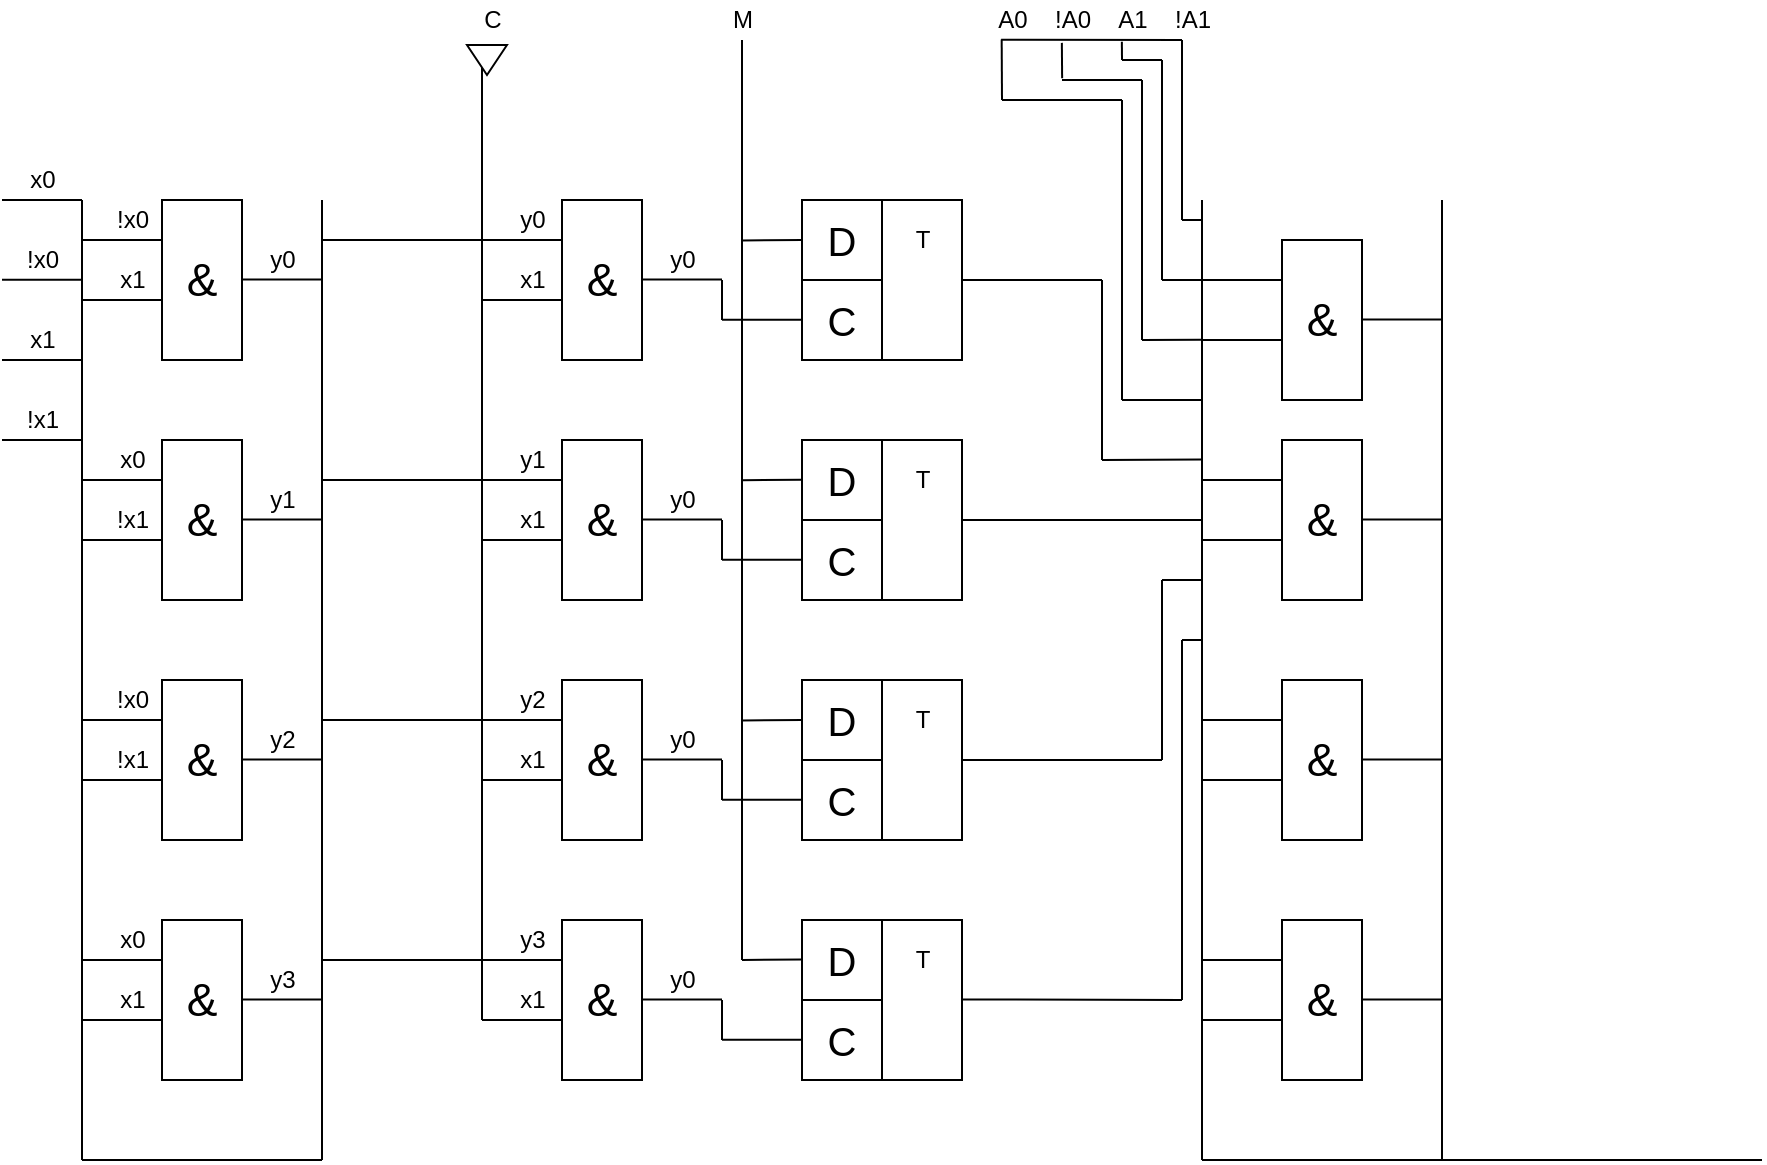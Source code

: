 <mxfile version="12.4.3" type="github" pages="1">
  <diagram name="Page-1" id="2a216829-ef6e-dabb-86c1-c78162f3ba2b">
    <mxGraphModel dx="1616" dy="945" grid="1" gridSize="10" guides="1" tooltips="1" connect="1" arrows="1" fold="1" page="1" pageScale="1" pageWidth="850" pageHeight="1100" background="#ffffff" math="0" shadow="0">
      <root>
        <mxCell id="0"/>
        <mxCell id="1" parent="0"/>
        <mxCell id="ekykvrXrYyQtkSd145x7-1" value="" style="endArrow=none;html=1;" edge="1" parent="1">
          <mxGeometry width="50" height="50" relative="1" as="geometry">
            <mxPoint x="200" y="600" as="sourcePoint"/>
            <mxPoint x="200" y="120" as="targetPoint"/>
          </mxGeometry>
        </mxCell>
        <mxCell id="ekykvrXrYyQtkSd145x7-2" value="&lt;font style=&quot;font-size: 23px&quot;&gt;&amp;amp;&lt;/font&gt;" style="rounded=0;whiteSpace=wrap;html=1;" vertex="1" parent="1">
          <mxGeometry x="240" y="120" width="40" height="80" as="geometry"/>
        </mxCell>
        <mxCell id="ekykvrXrYyQtkSd145x7-3" value="" style="endArrow=none;html=1;entryX=0;entryY=0.25;entryDx=0;entryDy=0;" edge="1" parent="1" target="ekykvrXrYyQtkSd145x7-2">
          <mxGeometry width="50" height="50" relative="1" as="geometry">
            <mxPoint x="200" y="140" as="sourcePoint"/>
            <mxPoint x="250" y="90" as="targetPoint"/>
          </mxGeometry>
        </mxCell>
        <mxCell id="ekykvrXrYyQtkSd145x7-4" value="" style="endArrow=none;html=1;entryX=0;entryY=0.25;entryDx=0;entryDy=0;" edge="1" parent="1">
          <mxGeometry width="50" height="50" relative="1" as="geometry">
            <mxPoint x="200" y="170" as="sourcePoint"/>
            <mxPoint x="240" y="170" as="targetPoint"/>
          </mxGeometry>
        </mxCell>
        <mxCell id="ekykvrXrYyQtkSd145x7-5" value="" style="endArrow=none;html=1;entryX=0;entryY=0.25;entryDx=0;entryDy=0;" edge="1" parent="1">
          <mxGeometry width="50" height="50" relative="1" as="geometry">
            <mxPoint x="160" y="120" as="sourcePoint"/>
            <mxPoint x="200" y="120" as="targetPoint"/>
          </mxGeometry>
        </mxCell>
        <mxCell id="ekykvrXrYyQtkSd145x7-6" value="" style="endArrow=none;html=1;entryX=0;entryY=0.25;entryDx=0;entryDy=0;" edge="1" parent="1">
          <mxGeometry width="50" height="50" relative="1" as="geometry">
            <mxPoint x="160" y="159.88" as="sourcePoint"/>
            <mxPoint x="200" y="159.88" as="targetPoint"/>
          </mxGeometry>
        </mxCell>
        <mxCell id="ekykvrXrYyQtkSd145x7-7" value="" style="endArrow=none;html=1;entryX=0;entryY=0.25;entryDx=0;entryDy=0;" edge="1" parent="1">
          <mxGeometry width="50" height="50" relative="1" as="geometry">
            <mxPoint x="160" y="200" as="sourcePoint"/>
            <mxPoint x="200" y="200" as="targetPoint"/>
          </mxGeometry>
        </mxCell>
        <mxCell id="ekykvrXrYyQtkSd145x7-8" value="" style="endArrow=none;html=1;entryX=0;entryY=0.25;entryDx=0;entryDy=0;" edge="1" parent="1">
          <mxGeometry width="50" height="50" relative="1" as="geometry">
            <mxPoint x="160" y="240" as="sourcePoint"/>
            <mxPoint x="200" y="240" as="targetPoint"/>
          </mxGeometry>
        </mxCell>
        <mxCell id="ekykvrXrYyQtkSd145x7-9" value="x0" style="text;html=1;align=center;verticalAlign=middle;resizable=0;points=[];;autosize=1;" vertex="1" parent="1">
          <mxGeometry x="165" y="100" width="30" height="20" as="geometry"/>
        </mxCell>
        <mxCell id="ekykvrXrYyQtkSd145x7-10" value="!x0" style="text;html=1;align=center;verticalAlign=middle;resizable=0;points=[];;autosize=1;" vertex="1" parent="1">
          <mxGeometry x="165" y="140" width="30" height="20" as="geometry"/>
        </mxCell>
        <mxCell id="ekykvrXrYyQtkSd145x7-12" value="x1" style="text;html=1;align=center;verticalAlign=middle;resizable=0;points=[];;autosize=1;" vertex="1" parent="1">
          <mxGeometry x="165" y="180" width="30" height="20" as="geometry"/>
        </mxCell>
        <mxCell id="ekykvrXrYyQtkSd145x7-13" value="!x1" style="text;html=1;align=center;verticalAlign=middle;resizable=0;points=[];;autosize=1;" vertex="1" parent="1">
          <mxGeometry x="165" y="220" width="30" height="20" as="geometry"/>
        </mxCell>
        <mxCell id="ekykvrXrYyQtkSd145x7-14" value="!x0" style="text;html=1;align=center;verticalAlign=middle;resizable=0;points=[];;autosize=1;" vertex="1" parent="1">
          <mxGeometry x="210" y="120" width="30" height="20" as="geometry"/>
        </mxCell>
        <mxCell id="ekykvrXrYyQtkSd145x7-15" value="x1" style="text;html=1;align=center;verticalAlign=middle;resizable=0;points=[];;autosize=1;" vertex="1" parent="1">
          <mxGeometry x="210" y="150" width="30" height="20" as="geometry"/>
        </mxCell>
        <mxCell id="ekykvrXrYyQtkSd145x7-16" value="" style="endArrow=none;html=1;entryX=0;entryY=0.25;entryDx=0;entryDy=0;" edge="1" parent="1">
          <mxGeometry width="50" height="50" relative="1" as="geometry">
            <mxPoint x="280" y="159.72" as="sourcePoint"/>
            <mxPoint x="320" y="159.72" as="targetPoint"/>
          </mxGeometry>
        </mxCell>
        <mxCell id="ekykvrXrYyQtkSd145x7-17" value="&lt;font style=&quot;font-size: 23px&quot;&gt;&amp;amp;&lt;/font&gt;" style="rounded=0;whiteSpace=wrap;html=1;" vertex="1" parent="1">
          <mxGeometry x="240" y="240" width="40" height="80" as="geometry"/>
        </mxCell>
        <mxCell id="ekykvrXrYyQtkSd145x7-18" value="" style="endArrow=none;html=1;entryX=0;entryY=0.25;entryDx=0;entryDy=0;" edge="1" target="ekykvrXrYyQtkSd145x7-17" parent="1">
          <mxGeometry width="50" height="50" relative="1" as="geometry">
            <mxPoint x="200" y="260" as="sourcePoint"/>
            <mxPoint x="250" y="210" as="targetPoint"/>
          </mxGeometry>
        </mxCell>
        <mxCell id="ekykvrXrYyQtkSd145x7-19" value="" style="endArrow=none;html=1;entryX=0;entryY=0.25;entryDx=0;entryDy=0;" edge="1" parent="1">
          <mxGeometry width="50" height="50" relative="1" as="geometry">
            <mxPoint x="200" y="290" as="sourcePoint"/>
            <mxPoint x="240" y="290" as="targetPoint"/>
          </mxGeometry>
        </mxCell>
        <mxCell id="ekykvrXrYyQtkSd145x7-20" value="x0" style="text;html=1;align=center;verticalAlign=middle;resizable=0;points=[];;autosize=1;" vertex="1" parent="1">
          <mxGeometry x="210" y="240" width="30" height="20" as="geometry"/>
        </mxCell>
        <mxCell id="ekykvrXrYyQtkSd145x7-21" value="!x1" style="text;html=1;align=center;verticalAlign=middle;resizable=0;points=[];;autosize=1;" vertex="1" parent="1">
          <mxGeometry x="210" y="270" width="30" height="20" as="geometry"/>
        </mxCell>
        <mxCell id="ekykvrXrYyQtkSd145x7-22" value="" style="endArrow=none;html=1;entryX=0;entryY=0.25;entryDx=0;entryDy=0;" edge="1" parent="1">
          <mxGeometry width="50" height="50" relative="1" as="geometry">
            <mxPoint x="280" y="279.72" as="sourcePoint"/>
            <mxPoint x="320" y="279.72" as="targetPoint"/>
          </mxGeometry>
        </mxCell>
        <mxCell id="ekykvrXrYyQtkSd145x7-23" value="&lt;font style=&quot;font-size: 23px&quot;&gt;&amp;amp;&lt;/font&gt;" style="rounded=0;whiteSpace=wrap;html=1;" vertex="1" parent="1">
          <mxGeometry x="240" y="360" width="40" height="80" as="geometry"/>
        </mxCell>
        <mxCell id="ekykvrXrYyQtkSd145x7-24" value="" style="endArrow=none;html=1;entryX=0;entryY=0.25;entryDx=0;entryDy=0;" edge="1" target="ekykvrXrYyQtkSd145x7-23" parent="1">
          <mxGeometry width="50" height="50" relative="1" as="geometry">
            <mxPoint x="200" y="380" as="sourcePoint"/>
            <mxPoint x="250" y="330" as="targetPoint"/>
          </mxGeometry>
        </mxCell>
        <mxCell id="ekykvrXrYyQtkSd145x7-25" value="" style="endArrow=none;html=1;entryX=0;entryY=0.25;entryDx=0;entryDy=0;" edge="1" parent="1">
          <mxGeometry width="50" height="50" relative="1" as="geometry">
            <mxPoint x="200" y="410" as="sourcePoint"/>
            <mxPoint x="240" y="410" as="targetPoint"/>
          </mxGeometry>
        </mxCell>
        <mxCell id="ekykvrXrYyQtkSd145x7-26" value="!x0" style="text;html=1;align=center;verticalAlign=middle;resizable=0;points=[];;autosize=1;" vertex="1" parent="1">
          <mxGeometry x="210" y="360" width="30" height="20" as="geometry"/>
        </mxCell>
        <mxCell id="ekykvrXrYyQtkSd145x7-27" value="!x1" style="text;html=1;align=center;verticalAlign=middle;resizable=0;points=[];;autosize=1;" vertex="1" parent="1">
          <mxGeometry x="210" y="390" width="30" height="20" as="geometry"/>
        </mxCell>
        <mxCell id="ekykvrXrYyQtkSd145x7-28" value="" style="endArrow=none;html=1;entryX=0;entryY=0.25;entryDx=0;entryDy=0;" edge="1" parent="1">
          <mxGeometry width="50" height="50" relative="1" as="geometry">
            <mxPoint x="280" y="399.72" as="sourcePoint"/>
            <mxPoint x="320" y="399.72" as="targetPoint"/>
          </mxGeometry>
        </mxCell>
        <mxCell id="ekykvrXrYyQtkSd145x7-29" value="&lt;font style=&quot;font-size: 23px&quot;&gt;&amp;amp;&lt;/font&gt;" style="rounded=0;whiteSpace=wrap;html=1;" vertex="1" parent="1">
          <mxGeometry x="240" y="480" width="40" height="80" as="geometry"/>
        </mxCell>
        <mxCell id="ekykvrXrYyQtkSd145x7-30" value="" style="endArrow=none;html=1;entryX=0;entryY=0.25;entryDx=0;entryDy=0;" edge="1" target="ekykvrXrYyQtkSd145x7-29" parent="1">
          <mxGeometry width="50" height="50" relative="1" as="geometry">
            <mxPoint x="200" y="500" as="sourcePoint"/>
            <mxPoint x="250" y="450" as="targetPoint"/>
          </mxGeometry>
        </mxCell>
        <mxCell id="ekykvrXrYyQtkSd145x7-31" value="" style="endArrow=none;html=1;entryX=0;entryY=0.25;entryDx=0;entryDy=0;" edge="1" parent="1">
          <mxGeometry width="50" height="50" relative="1" as="geometry">
            <mxPoint x="200" y="530" as="sourcePoint"/>
            <mxPoint x="240" y="530" as="targetPoint"/>
          </mxGeometry>
        </mxCell>
        <mxCell id="ekykvrXrYyQtkSd145x7-32" value="x0" style="text;html=1;align=center;verticalAlign=middle;resizable=0;points=[];;autosize=1;" vertex="1" parent="1">
          <mxGeometry x="210" y="480" width="30" height="20" as="geometry"/>
        </mxCell>
        <mxCell id="ekykvrXrYyQtkSd145x7-33" value="x1" style="text;html=1;align=center;verticalAlign=middle;resizable=0;points=[];;autosize=1;" vertex="1" parent="1">
          <mxGeometry x="210" y="510" width="30" height="20" as="geometry"/>
        </mxCell>
        <mxCell id="ekykvrXrYyQtkSd145x7-34" value="" style="endArrow=none;html=1;entryX=0;entryY=0.25;entryDx=0;entryDy=0;" edge="1" parent="1">
          <mxGeometry width="50" height="50" relative="1" as="geometry">
            <mxPoint x="280" y="519.72" as="sourcePoint"/>
            <mxPoint x="320" y="519.72" as="targetPoint"/>
          </mxGeometry>
        </mxCell>
        <mxCell id="ekykvrXrYyQtkSd145x7-35" value="" style="endArrow=none;html=1;" edge="1" parent="1">
          <mxGeometry width="50" height="50" relative="1" as="geometry">
            <mxPoint x="200" y="600" as="sourcePoint"/>
            <mxPoint x="320" y="600" as="targetPoint"/>
          </mxGeometry>
        </mxCell>
        <mxCell id="ekykvrXrYyQtkSd145x7-36" value="" style="endArrow=none;html=1;" edge="1" parent="1">
          <mxGeometry width="50" height="50" relative="1" as="geometry">
            <mxPoint x="320" y="600" as="sourcePoint"/>
            <mxPoint x="320" y="120" as="targetPoint"/>
          </mxGeometry>
        </mxCell>
        <mxCell id="ekykvrXrYyQtkSd145x7-37" value="y0" style="text;html=1;align=center;verticalAlign=middle;resizable=0;points=[];;autosize=1;" vertex="1" parent="1">
          <mxGeometry x="285" y="140" width="30" height="20" as="geometry"/>
        </mxCell>
        <mxCell id="ekykvrXrYyQtkSd145x7-38" value="y1" style="text;html=1;align=center;verticalAlign=middle;resizable=0;points=[];;autosize=1;" vertex="1" parent="1">
          <mxGeometry x="285" y="260" width="30" height="20" as="geometry"/>
        </mxCell>
        <mxCell id="ekykvrXrYyQtkSd145x7-39" value="y2" style="text;html=1;align=center;verticalAlign=middle;resizable=0;points=[];;autosize=1;" vertex="1" parent="1">
          <mxGeometry x="285" y="380" width="30" height="20" as="geometry"/>
        </mxCell>
        <mxCell id="ekykvrXrYyQtkSd145x7-40" value="y3" style="text;html=1;align=center;verticalAlign=middle;resizable=0;points=[];;autosize=1;" vertex="1" parent="1">
          <mxGeometry x="285" y="500" width="30" height="20" as="geometry"/>
        </mxCell>
        <mxCell id="ekykvrXrYyQtkSd145x7-41" value="&lt;font style=&quot;font-size: 23px&quot;&gt;&amp;amp;&lt;/font&gt;" style="rounded=0;whiteSpace=wrap;html=1;" vertex="1" parent="1">
          <mxGeometry x="440" y="120" width="40" height="80" as="geometry"/>
        </mxCell>
        <mxCell id="ekykvrXrYyQtkSd145x7-42" value="" style="endArrow=none;html=1;entryX=0;entryY=0.25;entryDx=0;entryDy=0;" edge="1" target="ekykvrXrYyQtkSd145x7-41" parent="1">
          <mxGeometry width="50" height="50" relative="1" as="geometry">
            <mxPoint x="320" y="140" as="sourcePoint"/>
            <mxPoint x="450" y="90" as="targetPoint"/>
          </mxGeometry>
        </mxCell>
        <mxCell id="ekykvrXrYyQtkSd145x7-43" value="" style="endArrow=none;html=1;entryX=0;entryY=0.25;entryDx=0;entryDy=0;" edge="1" parent="1">
          <mxGeometry width="50" height="50" relative="1" as="geometry">
            <mxPoint x="400" y="170" as="sourcePoint"/>
            <mxPoint x="440" y="170" as="targetPoint"/>
          </mxGeometry>
        </mxCell>
        <mxCell id="ekykvrXrYyQtkSd145x7-44" value="y0" style="text;html=1;align=center;verticalAlign=middle;resizable=0;points=[];;autosize=1;" vertex="1" parent="1">
          <mxGeometry x="410" y="120" width="30" height="20" as="geometry"/>
        </mxCell>
        <mxCell id="ekykvrXrYyQtkSd145x7-45" value="x1" style="text;html=1;align=center;verticalAlign=middle;resizable=0;points=[];;autosize=1;" vertex="1" parent="1">
          <mxGeometry x="410" y="150" width="30" height="20" as="geometry"/>
        </mxCell>
        <mxCell id="ekykvrXrYyQtkSd145x7-46" value="" style="endArrow=none;html=1;entryX=0;entryY=0.25;entryDx=0;entryDy=0;" edge="1" parent="1">
          <mxGeometry width="50" height="50" relative="1" as="geometry">
            <mxPoint x="480" y="159.72" as="sourcePoint"/>
            <mxPoint x="520" y="159.72" as="targetPoint"/>
          </mxGeometry>
        </mxCell>
        <mxCell id="ekykvrXrYyQtkSd145x7-47" value="y0" style="text;html=1;align=center;verticalAlign=middle;resizable=0;points=[];;autosize=1;" vertex="1" parent="1">
          <mxGeometry x="485" y="140" width="30" height="20" as="geometry"/>
        </mxCell>
        <mxCell id="ekykvrXrYyQtkSd145x7-48" value="&lt;font style=&quot;font-size: 23px&quot;&gt;&amp;amp;&lt;/font&gt;" style="rounded=0;whiteSpace=wrap;html=1;" vertex="1" parent="1">
          <mxGeometry x="440" y="240" width="40" height="80" as="geometry"/>
        </mxCell>
        <mxCell id="ekykvrXrYyQtkSd145x7-49" value="" style="endArrow=none;html=1;entryX=0;entryY=0.25;entryDx=0;entryDy=0;" edge="1" target="ekykvrXrYyQtkSd145x7-48" parent="1">
          <mxGeometry width="50" height="50" relative="1" as="geometry">
            <mxPoint x="320" y="260" as="sourcePoint"/>
            <mxPoint x="450" y="210" as="targetPoint"/>
          </mxGeometry>
        </mxCell>
        <mxCell id="ekykvrXrYyQtkSd145x7-50" value="" style="endArrow=none;html=1;entryX=0;entryY=0.25;entryDx=0;entryDy=0;" edge="1" parent="1">
          <mxGeometry width="50" height="50" relative="1" as="geometry">
            <mxPoint x="400" y="290" as="sourcePoint"/>
            <mxPoint x="440" y="290" as="targetPoint"/>
          </mxGeometry>
        </mxCell>
        <mxCell id="ekykvrXrYyQtkSd145x7-51" value="y1" style="text;html=1;align=center;verticalAlign=middle;resizable=0;points=[];;autosize=1;" vertex="1" parent="1">
          <mxGeometry x="410" y="240" width="30" height="20" as="geometry"/>
        </mxCell>
        <mxCell id="ekykvrXrYyQtkSd145x7-52" value="x1" style="text;html=1;align=center;verticalAlign=middle;resizable=0;points=[];;autosize=1;" vertex="1" parent="1">
          <mxGeometry x="410" y="270" width="30" height="20" as="geometry"/>
        </mxCell>
        <mxCell id="ekykvrXrYyQtkSd145x7-53" value="" style="endArrow=none;html=1;entryX=0;entryY=0.25;entryDx=0;entryDy=0;" edge="1" parent="1">
          <mxGeometry width="50" height="50" relative="1" as="geometry">
            <mxPoint x="480" y="279.72" as="sourcePoint"/>
            <mxPoint x="520" y="279.72" as="targetPoint"/>
          </mxGeometry>
        </mxCell>
        <mxCell id="ekykvrXrYyQtkSd145x7-54" value="y0" style="text;html=1;align=center;verticalAlign=middle;resizable=0;points=[];;autosize=1;" vertex="1" parent="1">
          <mxGeometry x="485" y="260" width="30" height="20" as="geometry"/>
        </mxCell>
        <mxCell id="ekykvrXrYyQtkSd145x7-55" value="&lt;font style=&quot;font-size: 23px&quot;&gt;&amp;amp;&lt;/font&gt;" style="rounded=0;whiteSpace=wrap;html=1;" vertex="1" parent="1">
          <mxGeometry x="440" y="360" width="40" height="80" as="geometry"/>
        </mxCell>
        <mxCell id="ekykvrXrYyQtkSd145x7-56" value="" style="endArrow=none;html=1;entryX=0;entryY=0.25;entryDx=0;entryDy=0;" edge="1" target="ekykvrXrYyQtkSd145x7-55" parent="1">
          <mxGeometry width="50" height="50" relative="1" as="geometry">
            <mxPoint x="320" y="380" as="sourcePoint"/>
            <mxPoint x="450" y="330" as="targetPoint"/>
          </mxGeometry>
        </mxCell>
        <mxCell id="ekykvrXrYyQtkSd145x7-57" value="" style="endArrow=none;html=1;entryX=0;entryY=0.25;entryDx=0;entryDy=0;" edge="1" parent="1">
          <mxGeometry width="50" height="50" relative="1" as="geometry">
            <mxPoint x="400" y="410" as="sourcePoint"/>
            <mxPoint x="440" y="410" as="targetPoint"/>
          </mxGeometry>
        </mxCell>
        <mxCell id="ekykvrXrYyQtkSd145x7-58" value="y2" style="text;html=1;align=center;verticalAlign=middle;resizable=0;points=[];;autosize=1;" vertex="1" parent="1">
          <mxGeometry x="410" y="360" width="30" height="20" as="geometry"/>
        </mxCell>
        <mxCell id="ekykvrXrYyQtkSd145x7-59" value="x1" style="text;html=1;align=center;verticalAlign=middle;resizable=0;points=[];;autosize=1;" vertex="1" parent="1">
          <mxGeometry x="410" y="390" width="30" height="20" as="geometry"/>
        </mxCell>
        <mxCell id="ekykvrXrYyQtkSd145x7-60" value="" style="endArrow=none;html=1;entryX=0;entryY=0.25;entryDx=0;entryDy=0;" edge="1" parent="1">
          <mxGeometry width="50" height="50" relative="1" as="geometry">
            <mxPoint x="480" y="399.72" as="sourcePoint"/>
            <mxPoint x="520" y="399.72" as="targetPoint"/>
          </mxGeometry>
        </mxCell>
        <mxCell id="ekykvrXrYyQtkSd145x7-61" value="y0" style="text;html=1;align=center;verticalAlign=middle;resizable=0;points=[];;autosize=1;" vertex="1" parent="1">
          <mxGeometry x="485" y="380" width="30" height="20" as="geometry"/>
        </mxCell>
        <mxCell id="ekykvrXrYyQtkSd145x7-62" value="&lt;font style=&quot;font-size: 23px&quot;&gt;&amp;amp;&lt;/font&gt;" style="rounded=0;whiteSpace=wrap;html=1;" vertex="1" parent="1">
          <mxGeometry x="440" y="480" width="40" height="80" as="geometry"/>
        </mxCell>
        <mxCell id="ekykvrXrYyQtkSd145x7-63" value="" style="endArrow=none;html=1;entryX=0;entryY=0.25;entryDx=0;entryDy=0;" edge="1" target="ekykvrXrYyQtkSd145x7-62" parent="1">
          <mxGeometry width="50" height="50" relative="1" as="geometry">
            <mxPoint x="320" y="500" as="sourcePoint"/>
            <mxPoint x="450" y="450" as="targetPoint"/>
          </mxGeometry>
        </mxCell>
        <mxCell id="ekykvrXrYyQtkSd145x7-64" value="" style="endArrow=none;html=1;entryX=0;entryY=0.25;entryDx=0;entryDy=0;" edge="1" parent="1">
          <mxGeometry width="50" height="50" relative="1" as="geometry">
            <mxPoint x="400" y="530" as="sourcePoint"/>
            <mxPoint x="440" y="530" as="targetPoint"/>
          </mxGeometry>
        </mxCell>
        <mxCell id="ekykvrXrYyQtkSd145x7-65" value="y3" style="text;html=1;align=center;verticalAlign=middle;resizable=0;points=[];;autosize=1;" vertex="1" parent="1">
          <mxGeometry x="410" y="480" width="30" height="20" as="geometry"/>
        </mxCell>
        <mxCell id="ekykvrXrYyQtkSd145x7-66" value="x1" style="text;html=1;align=center;verticalAlign=middle;resizable=0;points=[];;autosize=1;" vertex="1" parent="1">
          <mxGeometry x="410" y="510" width="30" height="20" as="geometry"/>
        </mxCell>
        <mxCell id="ekykvrXrYyQtkSd145x7-67" value="" style="endArrow=none;html=1;entryX=0;entryY=0.25;entryDx=0;entryDy=0;" edge="1" parent="1">
          <mxGeometry width="50" height="50" relative="1" as="geometry">
            <mxPoint x="480" y="519.72" as="sourcePoint"/>
            <mxPoint x="520" y="519.72" as="targetPoint"/>
          </mxGeometry>
        </mxCell>
        <mxCell id="ekykvrXrYyQtkSd145x7-68" value="y0" style="text;html=1;align=center;verticalAlign=middle;resizable=0;points=[];;autosize=1;" vertex="1" parent="1">
          <mxGeometry x="485" y="500" width="30" height="20" as="geometry"/>
        </mxCell>
        <mxCell id="ekykvrXrYyQtkSd145x7-69" value="" style="endArrow=none;html=1;" edge="1" parent="1">
          <mxGeometry width="50" height="50" relative="1" as="geometry">
            <mxPoint x="400" y="530" as="sourcePoint"/>
            <mxPoint x="400" y="50.0" as="targetPoint"/>
          </mxGeometry>
        </mxCell>
        <mxCell id="ekykvrXrYyQtkSd145x7-70" value="" style="triangle;whiteSpace=wrap;html=1;rotation=90;" vertex="1" parent="1">
          <mxGeometry x="395" y="40" width="15" height="20" as="geometry"/>
        </mxCell>
        <mxCell id="ekykvrXrYyQtkSd145x7-71" value="C" style="text;html=1;align=center;verticalAlign=middle;resizable=0;points=[];;autosize=1;" vertex="1" parent="1">
          <mxGeometry x="395" y="20" width="20" height="20" as="geometry"/>
        </mxCell>
        <mxCell id="ekykvrXrYyQtkSd145x7-72" value="" style="rounded=0;whiteSpace=wrap;html=1;" vertex="1" parent="1">
          <mxGeometry x="560" y="120" width="80" height="80" as="geometry"/>
        </mxCell>
        <mxCell id="ekykvrXrYyQtkSd145x7-73" value="&lt;font style=&quot;font-size: 20px&quot;&gt;D&lt;/font&gt;" style="rounded=0;whiteSpace=wrap;html=1;" vertex="1" parent="1">
          <mxGeometry x="560" y="120" width="40" height="40" as="geometry"/>
        </mxCell>
        <mxCell id="ekykvrXrYyQtkSd145x7-74" value="&lt;font style=&quot;font-size: 20px&quot;&gt;C&lt;/font&gt;" style="rounded=0;whiteSpace=wrap;html=1;" vertex="1" parent="1">
          <mxGeometry x="560" y="160" width="40" height="40" as="geometry"/>
        </mxCell>
        <mxCell id="ekykvrXrYyQtkSd145x7-76" value="" style="rounded=0;whiteSpace=wrap;html=1;" vertex="1" parent="1">
          <mxGeometry x="560" y="240" width="80" height="80" as="geometry"/>
        </mxCell>
        <mxCell id="ekykvrXrYyQtkSd145x7-77" value="&lt;font style=&quot;font-size: 20px&quot;&gt;D&lt;/font&gt;" style="rounded=0;whiteSpace=wrap;html=1;" vertex="1" parent="1">
          <mxGeometry x="560" y="240" width="40" height="40" as="geometry"/>
        </mxCell>
        <mxCell id="ekykvrXrYyQtkSd145x7-78" value="&lt;font style=&quot;font-size: 20px&quot;&gt;C&lt;/font&gt;" style="rounded=0;whiteSpace=wrap;html=1;" vertex="1" parent="1">
          <mxGeometry x="560" y="280" width="40" height="40" as="geometry"/>
        </mxCell>
        <mxCell id="ekykvrXrYyQtkSd145x7-79" value="" style="rounded=0;whiteSpace=wrap;html=1;" vertex="1" parent="1">
          <mxGeometry x="560" y="360" width="80" height="80" as="geometry"/>
        </mxCell>
        <mxCell id="ekykvrXrYyQtkSd145x7-80" value="&lt;font style=&quot;font-size: 20px&quot;&gt;D&lt;/font&gt;" style="rounded=0;whiteSpace=wrap;html=1;" vertex="1" parent="1">
          <mxGeometry x="560" y="360" width="40" height="40" as="geometry"/>
        </mxCell>
        <mxCell id="ekykvrXrYyQtkSd145x7-81" value="&lt;font style=&quot;font-size: 20px&quot;&gt;C&lt;/font&gt;" style="rounded=0;whiteSpace=wrap;html=1;" vertex="1" parent="1">
          <mxGeometry x="560" y="400" width="40" height="40" as="geometry"/>
        </mxCell>
        <mxCell id="ekykvrXrYyQtkSd145x7-82" value="" style="rounded=0;whiteSpace=wrap;html=1;" vertex="1" parent="1">
          <mxGeometry x="560" y="480" width="80" height="80" as="geometry"/>
        </mxCell>
        <mxCell id="ekykvrXrYyQtkSd145x7-83" value="&lt;font style=&quot;font-size: 20px&quot;&gt;D&lt;/font&gt;" style="rounded=0;whiteSpace=wrap;html=1;" vertex="1" parent="1">
          <mxGeometry x="560" y="480" width="40" height="40" as="geometry"/>
        </mxCell>
        <mxCell id="ekykvrXrYyQtkSd145x7-84" value="&lt;font style=&quot;font-size: 20px&quot;&gt;C&lt;/font&gt;" style="rounded=0;whiteSpace=wrap;html=1;" vertex="1" parent="1">
          <mxGeometry x="560" y="520" width="40" height="40" as="geometry"/>
        </mxCell>
        <mxCell id="ekykvrXrYyQtkSd145x7-85" value="" style="endArrow=none;html=1;" edge="1" parent="1">
          <mxGeometry width="50" height="50" relative="1" as="geometry">
            <mxPoint x="520" y="180" as="sourcePoint"/>
            <mxPoint x="520" y="160" as="targetPoint"/>
          </mxGeometry>
        </mxCell>
        <mxCell id="ekykvrXrYyQtkSd145x7-87" value="" style="endArrow=none;html=1;entryX=0;entryY=0.25;entryDx=0;entryDy=0;" edge="1" parent="1">
          <mxGeometry width="50" height="50" relative="1" as="geometry">
            <mxPoint x="520" y="179.83" as="sourcePoint"/>
            <mxPoint x="560" y="179.83" as="targetPoint"/>
          </mxGeometry>
        </mxCell>
        <mxCell id="ekykvrXrYyQtkSd145x7-88" value="" style="endArrow=none;html=1;" edge="1" parent="1">
          <mxGeometry width="50" height="50" relative="1" as="geometry">
            <mxPoint x="520" y="300" as="sourcePoint"/>
            <mxPoint x="520" y="280" as="targetPoint"/>
          </mxGeometry>
        </mxCell>
        <mxCell id="ekykvrXrYyQtkSd145x7-89" value="" style="endArrow=none;html=1;entryX=0;entryY=0.25;entryDx=0;entryDy=0;" edge="1" parent="1">
          <mxGeometry width="50" height="50" relative="1" as="geometry">
            <mxPoint x="520" y="299.83" as="sourcePoint"/>
            <mxPoint x="560" y="299.83" as="targetPoint"/>
          </mxGeometry>
        </mxCell>
        <mxCell id="ekykvrXrYyQtkSd145x7-90" value="" style="endArrow=none;html=1;" edge="1" parent="1">
          <mxGeometry width="50" height="50" relative="1" as="geometry">
            <mxPoint x="520" y="420" as="sourcePoint"/>
            <mxPoint x="520" y="400" as="targetPoint"/>
          </mxGeometry>
        </mxCell>
        <mxCell id="ekykvrXrYyQtkSd145x7-91" value="" style="endArrow=none;html=1;entryX=0;entryY=0.25;entryDx=0;entryDy=0;" edge="1" parent="1">
          <mxGeometry width="50" height="50" relative="1" as="geometry">
            <mxPoint x="520" y="419.83" as="sourcePoint"/>
            <mxPoint x="560" y="419.83" as="targetPoint"/>
          </mxGeometry>
        </mxCell>
        <mxCell id="ekykvrXrYyQtkSd145x7-92" value="" style="endArrow=none;html=1;" edge="1" parent="1">
          <mxGeometry width="50" height="50" relative="1" as="geometry">
            <mxPoint x="520" y="540" as="sourcePoint"/>
            <mxPoint x="520" y="520" as="targetPoint"/>
          </mxGeometry>
        </mxCell>
        <mxCell id="ekykvrXrYyQtkSd145x7-93" value="" style="endArrow=none;html=1;entryX=0;entryY=0.25;entryDx=0;entryDy=0;" edge="1" parent="1">
          <mxGeometry width="50" height="50" relative="1" as="geometry">
            <mxPoint x="520" y="539.83" as="sourcePoint"/>
            <mxPoint x="560" y="539.83" as="targetPoint"/>
          </mxGeometry>
        </mxCell>
        <mxCell id="ekykvrXrYyQtkSd145x7-94" value="" style="endArrow=none;html=1;" edge="1" parent="1">
          <mxGeometry width="50" height="50" relative="1" as="geometry">
            <mxPoint x="530" y="500" as="sourcePoint"/>
            <mxPoint x="530" y="40" as="targetPoint"/>
          </mxGeometry>
        </mxCell>
        <mxCell id="ekykvrXrYyQtkSd145x7-95" value="" style="endArrow=none;html=1;entryX=0;entryY=0.25;entryDx=0;entryDy=0;" edge="1" parent="1">
          <mxGeometry width="50" height="50" relative="1" as="geometry">
            <mxPoint x="530" y="500" as="sourcePoint"/>
            <mxPoint x="560" y="499.8" as="targetPoint"/>
          </mxGeometry>
        </mxCell>
        <mxCell id="ekykvrXrYyQtkSd145x7-96" value="" style="endArrow=none;html=1;entryX=0;entryY=0.25;entryDx=0;entryDy=0;" edge="1" parent="1">
          <mxGeometry width="50" height="50" relative="1" as="geometry">
            <mxPoint x="530" y="380.2" as="sourcePoint"/>
            <mxPoint x="560" y="380.0" as="targetPoint"/>
          </mxGeometry>
        </mxCell>
        <mxCell id="ekykvrXrYyQtkSd145x7-97" value="" style="endArrow=none;html=1;entryX=0;entryY=0.25;entryDx=0;entryDy=0;" edge="1" parent="1">
          <mxGeometry width="50" height="50" relative="1" as="geometry">
            <mxPoint x="530" y="260.08" as="sourcePoint"/>
            <mxPoint x="560" y="259.88" as="targetPoint"/>
          </mxGeometry>
        </mxCell>
        <mxCell id="ekykvrXrYyQtkSd145x7-98" value="" style="endArrow=none;html=1;entryX=0;entryY=0.25;entryDx=0;entryDy=0;" edge="1" parent="1">
          <mxGeometry width="50" height="50" relative="1" as="geometry">
            <mxPoint x="530" y="140.2" as="sourcePoint"/>
            <mxPoint x="560" y="140.0" as="targetPoint"/>
          </mxGeometry>
        </mxCell>
        <mxCell id="ekykvrXrYyQtkSd145x7-99" value="M" style="text;html=1;align=center;verticalAlign=middle;resizable=0;points=[];;autosize=1;" vertex="1" parent="1">
          <mxGeometry x="515" y="20" width="30" height="20" as="geometry"/>
        </mxCell>
        <mxCell id="ekykvrXrYyQtkSd145x7-100" value="T" style="text;html=1;align=center;verticalAlign=middle;resizable=0;points=[];;autosize=1;" vertex="1" parent="1">
          <mxGeometry x="610" y="130" width="20" height="20" as="geometry"/>
        </mxCell>
        <mxCell id="ekykvrXrYyQtkSd145x7-101" value="T" style="text;html=1;align=center;verticalAlign=middle;resizable=0;points=[];;autosize=1;" vertex="1" parent="1">
          <mxGeometry x="610" y="250" width="20" height="20" as="geometry"/>
        </mxCell>
        <mxCell id="ekykvrXrYyQtkSd145x7-102" value="T" style="text;html=1;align=center;verticalAlign=middle;resizable=0;points=[];;autosize=1;" vertex="1" parent="1">
          <mxGeometry x="610" y="370" width="20" height="20" as="geometry"/>
        </mxCell>
        <mxCell id="ekykvrXrYyQtkSd145x7-103" value="T" style="text;html=1;align=center;verticalAlign=middle;resizable=0;points=[];;autosize=1;" vertex="1" parent="1">
          <mxGeometry x="610" y="490" width="20" height="20" as="geometry"/>
        </mxCell>
        <mxCell id="ekykvrXrYyQtkSd145x7-104" value="" style="endArrow=none;html=1;" edge="1" parent="1">
          <mxGeometry width="50" height="50" relative="1" as="geometry">
            <mxPoint x="640" y="160" as="sourcePoint"/>
            <mxPoint x="710" y="160" as="targetPoint"/>
          </mxGeometry>
        </mxCell>
        <mxCell id="ekykvrXrYyQtkSd145x7-105" value="" style="endArrow=none;html=1;" edge="1" parent="1">
          <mxGeometry width="50" height="50" relative="1" as="geometry">
            <mxPoint x="640" y="280" as="sourcePoint"/>
            <mxPoint x="760" y="280" as="targetPoint"/>
          </mxGeometry>
        </mxCell>
        <mxCell id="ekykvrXrYyQtkSd145x7-106" value="" style="endArrow=none;html=1;" edge="1" parent="1">
          <mxGeometry width="50" height="50" relative="1" as="geometry">
            <mxPoint x="640" y="400" as="sourcePoint"/>
            <mxPoint x="740" y="400" as="targetPoint"/>
          </mxGeometry>
        </mxCell>
        <mxCell id="ekykvrXrYyQtkSd145x7-107" value="" style="endArrow=none;html=1;" edge="1" parent="1">
          <mxGeometry width="50" height="50" relative="1" as="geometry">
            <mxPoint x="640" y="519.72" as="sourcePoint"/>
            <mxPoint x="750" y="520" as="targetPoint"/>
          </mxGeometry>
        </mxCell>
        <mxCell id="ekykvrXrYyQtkSd145x7-108" value="" style="endArrow=none;html=1;" edge="1" parent="1">
          <mxGeometry width="50" height="50" relative="1" as="geometry">
            <mxPoint x="760" y="600" as="sourcePoint"/>
            <mxPoint x="760" y="120" as="targetPoint"/>
          </mxGeometry>
        </mxCell>
        <mxCell id="ekykvrXrYyQtkSd145x7-109" value="" style="endArrow=none;html=1;exitX=0.319;exitY=0.993;exitDx=0;exitDy=0;exitPerimeter=0;" edge="1" parent="1" source="ekykvrXrYyQtkSd145x7-115">
          <mxGeometry width="50" height="50" relative="1" as="geometry">
            <mxPoint x="560" y="40" as="sourcePoint"/>
            <mxPoint x="750" y="40" as="targetPoint"/>
          </mxGeometry>
        </mxCell>
        <mxCell id="ekykvrXrYyQtkSd145x7-112" value="" style="endArrow=none;html=1;" edge="1" parent="1">
          <mxGeometry width="50" height="50" relative="1" as="geometry">
            <mxPoint x="720" y="220" as="sourcePoint"/>
            <mxPoint x="720" y="70" as="targetPoint"/>
          </mxGeometry>
        </mxCell>
        <mxCell id="ekykvrXrYyQtkSd145x7-113" value="" style="endArrow=none;html=1;" edge="1" parent="1">
          <mxGeometry width="50" height="50" relative="1" as="geometry">
            <mxPoint x="730" y="190" as="sourcePoint"/>
            <mxPoint x="730" y="60" as="targetPoint"/>
          </mxGeometry>
        </mxCell>
        <mxCell id="ekykvrXrYyQtkSd145x7-114" value="" style="endArrow=none;html=1;" edge="1" parent="1">
          <mxGeometry width="50" height="50" relative="1" as="geometry">
            <mxPoint x="750" y="130" as="sourcePoint"/>
            <mxPoint x="750" y="40" as="targetPoint"/>
          </mxGeometry>
        </mxCell>
        <mxCell id="ekykvrXrYyQtkSd145x7-115" value="A0" style="text;html=1;align=center;verticalAlign=middle;resizable=0;points=[];;autosize=1;" vertex="1" parent="1">
          <mxGeometry x="650" y="20" width="30" height="20" as="geometry"/>
        </mxCell>
        <mxCell id="ekykvrXrYyQtkSd145x7-116" value="!A0" style="text;html=1;align=center;verticalAlign=middle;resizable=0;points=[];;autosize=1;" vertex="1" parent="1">
          <mxGeometry x="680" y="20" width="30" height="20" as="geometry"/>
        </mxCell>
        <mxCell id="ekykvrXrYyQtkSd145x7-117" value="A1" style="text;html=1;align=center;verticalAlign=middle;resizable=0;points=[];;autosize=1;" vertex="1" parent="1">
          <mxGeometry x="710" y="20" width="30" height="20" as="geometry"/>
        </mxCell>
        <mxCell id="ekykvrXrYyQtkSd145x7-118" value="!A1" style="text;html=1;align=center;verticalAlign=middle;resizable=0;points=[];;autosize=1;" vertex="1" parent="1">
          <mxGeometry x="740" y="20" width="30" height="20" as="geometry"/>
        </mxCell>
        <mxCell id="ekykvrXrYyQtkSd145x7-119" value="" style="endArrow=none;html=1;" edge="1" parent="1">
          <mxGeometry width="50" height="50" relative="1" as="geometry">
            <mxPoint x="750" y="130" as="sourcePoint"/>
            <mxPoint x="760" y="130" as="targetPoint"/>
          </mxGeometry>
        </mxCell>
        <mxCell id="ekykvrXrYyQtkSd145x7-121" value="" style="endArrow=none;html=1;" edge="1" parent="1">
          <mxGeometry width="50" height="50" relative="1" as="geometry">
            <mxPoint x="740" y="160" as="sourcePoint"/>
            <mxPoint x="740" y="50" as="targetPoint"/>
          </mxGeometry>
        </mxCell>
        <mxCell id="ekykvrXrYyQtkSd145x7-122" value="" style="endArrow=none;html=1;" edge="1" parent="1">
          <mxGeometry width="50" height="50" relative="1" as="geometry">
            <mxPoint x="740" y="160" as="sourcePoint"/>
            <mxPoint x="760" y="160" as="targetPoint"/>
          </mxGeometry>
        </mxCell>
        <mxCell id="ekykvrXrYyQtkSd145x7-123" value="" style="endArrow=none;html=1;" edge="1" parent="1">
          <mxGeometry width="50" height="50" relative="1" as="geometry">
            <mxPoint x="730" y="190" as="sourcePoint"/>
            <mxPoint x="760" y="189.86" as="targetPoint"/>
          </mxGeometry>
        </mxCell>
        <mxCell id="ekykvrXrYyQtkSd145x7-125" value="" style="endArrow=none;html=1;" edge="1" parent="1">
          <mxGeometry width="50" height="50" relative="1" as="geometry">
            <mxPoint x="720" y="220" as="sourcePoint"/>
            <mxPoint x="760" y="220.0" as="targetPoint"/>
          </mxGeometry>
        </mxCell>
        <mxCell id="ekykvrXrYyQtkSd145x7-126" value="" style="endArrow=none;html=1;" edge="1" parent="1">
          <mxGeometry width="50" height="50" relative="1" as="geometry">
            <mxPoint x="720" y="50" as="sourcePoint"/>
            <mxPoint x="740" y="50" as="targetPoint"/>
          </mxGeometry>
        </mxCell>
        <mxCell id="ekykvrXrYyQtkSd145x7-127" value="" style="endArrow=none;html=1;exitX=0.331;exitY=1.044;exitDx=0;exitDy=0;exitPerimeter=0;" edge="1" parent="1" source="ekykvrXrYyQtkSd145x7-117">
          <mxGeometry width="50" height="50" relative="1" as="geometry">
            <mxPoint x="710" y="50" as="sourcePoint"/>
            <mxPoint x="720" y="50" as="targetPoint"/>
          </mxGeometry>
        </mxCell>
        <mxCell id="ekykvrXrYyQtkSd145x7-128" value="" style="endArrow=none;html=1;" edge="1" parent="1">
          <mxGeometry width="50" height="50" relative="1" as="geometry">
            <mxPoint x="690" y="60" as="sourcePoint"/>
            <mxPoint x="730" y="60" as="targetPoint"/>
          </mxGeometry>
        </mxCell>
        <mxCell id="ekykvrXrYyQtkSd145x7-129" value="" style="endArrow=none;html=1;exitX=0.331;exitY=1.072;exitDx=0;exitDy=0;exitPerimeter=0;" edge="1" parent="1" source="ekykvrXrYyQtkSd145x7-116">
          <mxGeometry width="50" height="50" relative="1" as="geometry">
            <mxPoint x="690" y="50" as="sourcePoint"/>
            <mxPoint x="690.07" y="59.12" as="targetPoint"/>
          </mxGeometry>
        </mxCell>
        <mxCell id="ekykvrXrYyQtkSd145x7-130" value="" style="endArrow=none;html=1;" edge="1" parent="1">
          <mxGeometry width="50" height="50" relative="1" as="geometry">
            <mxPoint x="660" y="70" as="sourcePoint"/>
            <mxPoint x="720" y="70" as="targetPoint"/>
          </mxGeometry>
        </mxCell>
        <mxCell id="ekykvrXrYyQtkSd145x7-131" value="" style="endArrow=none;html=1;exitX=0.328;exitY=0.986;exitDx=0;exitDy=0;exitPerimeter=0;" edge="1" parent="1" source="ekykvrXrYyQtkSd145x7-115">
          <mxGeometry width="50" height="50" relative="1" as="geometry">
            <mxPoint x="660" y="50" as="sourcePoint"/>
            <mxPoint x="660" y="70" as="targetPoint"/>
          </mxGeometry>
        </mxCell>
        <mxCell id="ekykvrXrYyQtkSd145x7-132" value="" style="endArrow=none;html=1;" edge="1" parent="1">
          <mxGeometry width="50" height="50" relative="1" as="geometry">
            <mxPoint x="710" y="250" as="sourcePoint"/>
            <mxPoint x="710" y="160" as="targetPoint"/>
          </mxGeometry>
        </mxCell>
        <mxCell id="ekykvrXrYyQtkSd145x7-133" value="" style="endArrow=none;html=1;" edge="1" parent="1">
          <mxGeometry width="50" height="50" relative="1" as="geometry">
            <mxPoint x="710" y="250" as="sourcePoint"/>
            <mxPoint x="760" y="249.72" as="targetPoint"/>
          </mxGeometry>
        </mxCell>
        <mxCell id="ekykvrXrYyQtkSd145x7-134" value="" style="endArrow=none;html=1;" edge="1" parent="1">
          <mxGeometry width="50" height="50" relative="1" as="geometry">
            <mxPoint x="740" y="400" as="sourcePoint"/>
            <mxPoint x="740" y="310" as="targetPoint"/>
          </mxGeometry>
        </mxCell>
        <mxCell id="ekykvrXrYyQtkSd145x7-135" value="" style="endArrow=none;html=1;" edge="1" parent="1">
          <mxGeometry width="50" height="50" relative="1" as="geometry">
            <mxPoint x="740" y="310" as="sourcePoint"/>
            <mxPoint x="760" y="310" as="targetPoint"/>
          </mxGeometry>
        </mxCell>
        <mxCell id="ekykvrXrYyQtkSd145x7-136" value="" style="endArrow=none;html=1;" edge="1" parent="1">
          <mxGeometry width="50" height="50" relative="1" as="geometry">
            <mxPoint x="750" y="520" as="sourcePoint"/>
            <mxPoint x="750" y="340" as="targetPoint"/>
          </mxGeometry>
        </mxCell>
        <mxCell id="ekykvrXrYyQtkSd145x7-137" value="" style="endArrow=none;html=1;" edge="1" parent="1">
          <mxGeometry width="50" height="50" relative="1" as="geometry">
            <mxPoint x="750" y="340" as="sourcePoint"/>
            <mxPoint x="760" y="340" as="targetPoint"/>
          </mxGeometry>
        </mxCell>
        <mxCell id="ekykvrXrYyQtkSd145x7-138" value="" style="endArrow=none;html=1;" edge="1" parent="1">
          <mxGeometry width="50" height="50" relative="1" as="geometry">
            <mxPoint x="760" y="600" as="sourcePoint"/>
            <mxPoint x="1040" y="600" as="targetPoint"/>
          </mxGeometry>
        </mxCell>
        <mxCell id="ekykvrXrYyQtkSd145x7-147" value="&lt;font style=&quot;font-size: 23px&quot;&gt;&amp;amp;&lt;/font&gt;" style="rounded=0;whiteSpace=wrap;html=1;" vertex="1" parent="1">
          <mxGeometry x="800" y="140" width="40" height="80" as="geometry"/>
        </mxCell>
        <mxCell id="ekykvrXrYyQtkSd145x7-148" value="" style="endArrow=none;html=1;entryX=0;entryY=0.25;entryDx=0;entryDy=0;" edge="1" target="ekykvrXrYyQtkSd145x7-147" parent="1">
          <mxGeometry width="50" height="50" relative="1" as="geometry">
            <mxPoint x="760" y="160" as="sourcePoint"/>
            <mxPoint x="810" y="110" as="targetPoint"/>
          </mxGeometry>
        </mxCell>
        <mxCell id="ekykvrXrYyQtkSd145x7-149" value="" style="endArrow=none;html=1;entryX=0;entryY=0.25;entryDx=0;entryDy=0;" edge="1" parent="1">
          <mxGeometry width="50" height="50" relative="1" as="geometry">
            <mxPoint x="760" y="190" as="sourcePoint"/>
            <mxPoint x="800" y="190" as="targetPoint"/>
          </mxGeometry>
        </mxCell>
        <mxCell id="ekykvrXrYyQtkSd145x7-152" value="" style="endArrow=none;html=1;entryX=0;entryY=0.25;entryDx=0;entryDy=0;" edge="1" parent="1">
          <mxGeometry width="50" height="50" relative="1" as="geometry">
            <mxPoint x="840" y="179.72" as="sourcePoint"/>
            <mxPoint x="880" y="179.72" as="targetPoint"/>
          </mxGeometry>
        </mxCell>
        <mxCell id="ekykvrXrYyQtkSd145x7-154" value="&lt;font style=&quot;font-size: 23px&quot;&gt;&amp;amp;&lt;/font&gt;" style="rounded=0;whiteSpace=wrap;html=1;" vertex="1" parent="1">
          <mxGeometry x="800" y="240" width="40" height="80" as="geometry"/>
        </mxCell>
        <mxCell id="ekykvrXrYyQtkSd145x7-155" value="" style="endArrow=none;html=1;entryX=0;entryY=0.25;entryDx=0;entryDy=0;" edge="1" target="ekykvrXrYyQtkSd145x7-154" parent="1">
          <mxGeometry width="50" height="50" relative="1" as="geometry">
            <mxPoint x="760" y="260" as="sourcePoint"/>
            <mxPoint x="810" y="210" as="targetPoint"/>
          </mxGeometry>
        </mxCell>
        <mxCell id="ekykvrXrYyQtkSd145x7-156" value="" style="endArrow=none;html=1;entryX=0;entryY=0.25;entryDx=0;entryDy=0;" edge="1" parent="1">
          <mxGeometry width="50" height="50" relative="1" as="geometry">
            <mxPoint x="760" y="290" as="sourcePoint"/>
            <mxPoint x="800" y="290" as="targetPoint"/>
          </mxGeometry>
        </mxCell>
        <mxCell id="ekykvrXrYyQtkSd145x7-157" value="" style="endArrow=none;html=1;entryX=0;entryY=0.25;entryDx=0;entryDy=0;" edge="1" parent="1">
          <mxGeometry width="50" height="50" relative="1" as="geometry">
            <mxPoint x="840" y="279.72" as="sourcePoint"/>
            <mxPoint x="880" y="279.72" as="targetPoint"/>
          </mxGeometry>
        </mxCell>
        <mxCell id="ekykvrXrYyQtkSd145x7-158" value="&lt;font style=&quot;font-size: 23px&quot;&gt;&amp;amp;&lt;/font&gt;" style="rounded=0;whiteSpace=wrap;html=1;" vertex="1" parent="1">
          <mxGeometry x="800" y="360" width="40" height="80" as="geometry"/>
        </mxCell>
        <mxCell id="ekykvrXrYyQtkSd145x7-159" value="" style="endArrow=none;html=1;entryX=0;entryY=0.25;entryDx=0;entryDy=0;" edge="1" target="ekykvrXrYyQtkSd145x7-158" parent="1">
          <mxGeometry width="50" height="50" relative="1" as="geometry">
            <mxPoint x="760" y="380" as="sourcePoint"/>
            <mxPoint x="810" y="330" as="targetPoint"/>
          </mxGeometry>
        </mxCell>
        <mxCell id="ekykvrXrYyQtkSd145x7-160" value="" style="endArrow=none;html=1;entryX=0;entryY=0.25;entryDx=0;entryDy=0;" edge="1" parent="1">
          <mxGeometry width="50" height="50" relative="1" as="geometry">
            <mxPoint x="760" y="410" as="sourcePoint"/>
            <mxPoint x="800" y="410" as="targetPoint"/>
          </mxGeometry>
        </mxCell>
        <mxCell id="ekykvrXrYyQtkSd145x7-161" value="" style="endArrow=none;html=1;entryX=0;entryY=0.25;entryDx=0;entryDy=0;" edge="1" parent="1">
          <mxGeometry width="50" height="50" relative="1" as="geometry">
            <mxPoint x="840" y="399.72" as="sourcePoint"/>
            <mxPoint x="880" y="399.72" as="targetPoint"/>
          </mxGeometry>
        </mxCell>
        <mxCell id="ekykvrXrYyQtkSd145x7-162" value="&lt;font style=&quot;font-size: 23px&quot;&gt;&amp;amp;&lt;/font&gt;" style="rounded=0;whiteSpace=wrap;html=1;" vertex="1" parent="1">
          <mxGeometry x="800" y="480" width="40" height="80" as="geometry"/>
        </mxCell>
        <mxCell id="ekykvrXrYyQtkSd145x7-163" value="" style="endArrow=none;html=1;entryX=0;entryY=0.25;entryDx=0;entryDy=0;" edge="1" target="ekykvrXrYyQtkSd145x7-162" parent="1">
          <mxGeometry width="50" height="50" relative="1" as="geometry">
            <mxPoint x="760" y="500" as="sourcePoint"/>
            <mxPoint x="810" y="450" as="targetPoint"/>
          </mxGeometry>
        </mxCell>
        <mxCell id="ekykvrXrYyQtkSd145x7-164" value="" style="endArrow=none;html=1;entryX=0;entryY=0.25;entryDx=0;entryDy=0;" edge="1" parent="1">
          <mxGeometry width="50" height="50" relative="1" as="geometry">
            <mxPoint x="760" y="530" as="sourcePoint"/>
            <mxPoint x="800" y="530" as="targetPoint"/>
          </mxGeometry>
        </mxCell>
        <mxCell id="ekykvrXrYyQtkSd145x7-165" value="" style="endArrow=none;html=1;entryX=0;entryY=0.25;entryDx=0;entryDy=0;" edge="1" parent="1">
          <mxGeometry width="50" height="50" relative="1" as="geometry">
            <mxPoint x="840" y="519.72" as="sourcePoint"/>
            <mxPoint x="880" y="519.72" as="targetPoint"/>
          </mxGeometry>
        </mxCell>
        <mxCell id="ekykvrXrYyQtkSd145x7-166" value="" style="endArrow=none;html=1;" edge="1" parent="1">
          <mxGeometry width="50" height="50" relative="1" as="geometry">
            <mxPoint x="880" y="600" as="sourcePoint"/>
            <mxPoint x="880" y="120" as="targetPoint"/>
          </mxGeometry>
        </mxCell>
      </root>
    </mxGraphModel>
  </diagram>
</mxfile>
